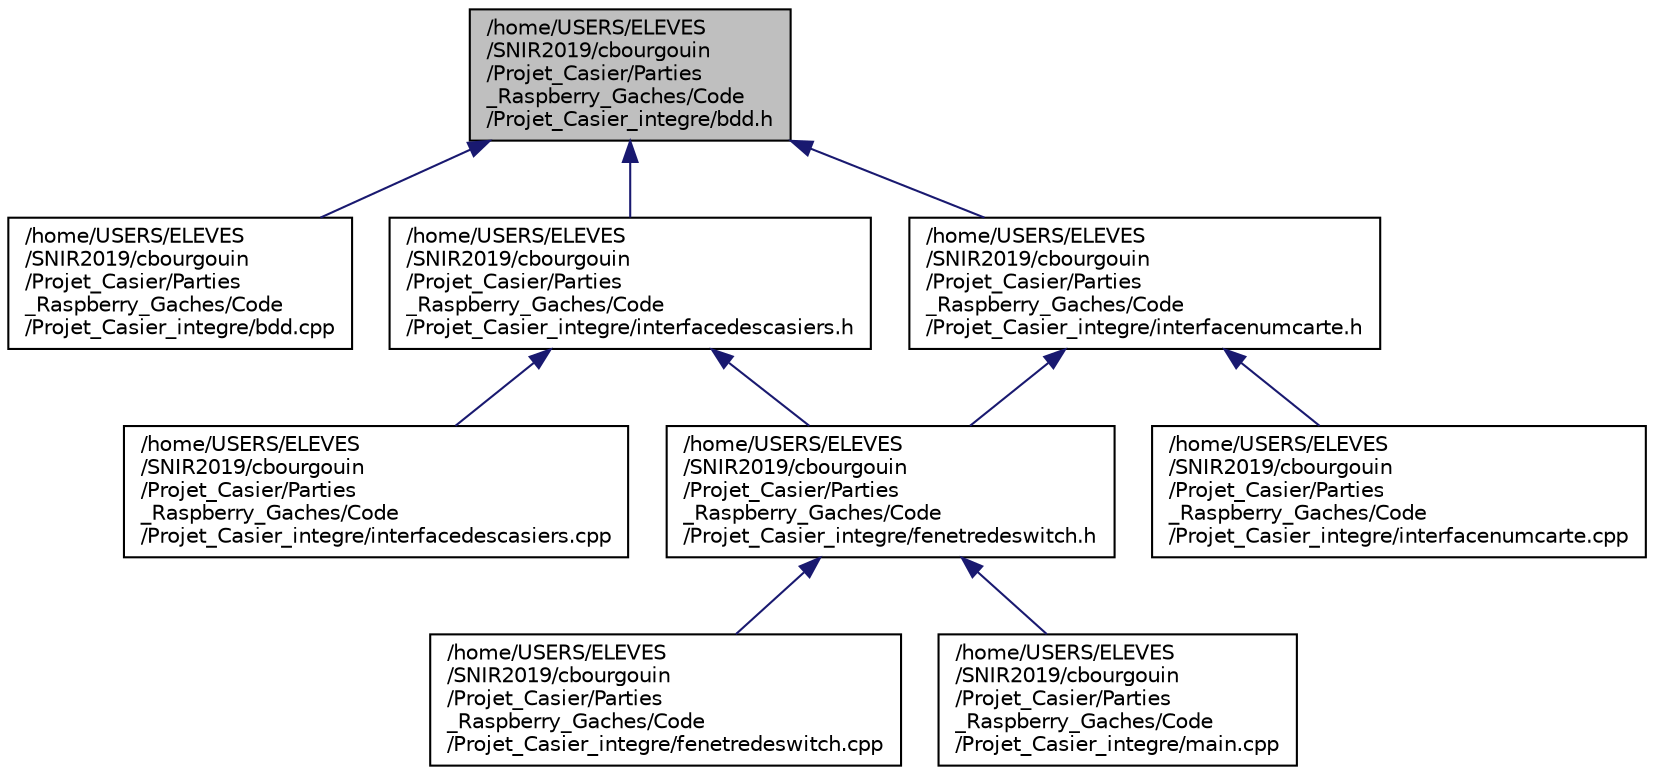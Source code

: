 digraph "/home/USERS/ELEVES/SNIR2019/cbourgouin/Projet_Casier/Parties_Raspberry_Gaches/Code/Projet_Casier_integre/bdd.h"
{
  edge [fontname="Helvetica",fontsize="10",labelfontname="Helvetica",labelfontsize="10"];
  node [fontname="Helvetica",fontsize="10",shape=record];
  Node12 [label="/home/USERS/ELEVES\l/SNIR2019/cbourgouin\l/Projet_Casier/Parties\l_Raspberry_Gaches/Code\l/Projet_Casier_integre/bdd.h",height=0.2,width=0.4,color="black", fillcolor="grey75", style="filled", fontcolor="black"];
  Node12 -> Node13 [dir="back",color="midnightblue",fontsize="10",style="solid",fontname="Helvetica"];
  Node13 [label="/home/USERS/ELEVES\l/SNIR2019/cbourgouin\l/Projet_Casier/Parties\l_Raspberry_Gaches/Code\l/Projet_Casier_integre/bdd.cpp",height=0.2,width=0.4,color="black", fillcolor="white", style="filled",URL="$bdd_8cpp.html",tooltip="Implémentation de la classe BDD. "];
  Node12 -> Node14 [dir="back",color="midnightblue",fontsize="10",style="solid",fontname="Helvetica"];
  Node14 [label="/home/USERS/ELEVES\l/SNIR2019/cbourgouin\l/Projet_Casier/Parties\l_Raspberry_Gaches/Code\l/Projet_Casier_integre/interfacedescasiers.h",height=0.2,width=0.4,color="black", fillcolor="white", style="filled",URL="$interfacedescasiers_8h.html",tooltip="Implémentation de la classe visuel InterfaceDesCasiers. "];
  Node14 -> Node15 [dir="back",color="midnightblue",fontsize="10",style="solid",fontname="Helvetica"];
  Node15 [label="/home/USERS/ELEVES\l/SNIR2019/cbourgouin\l/Projet_Casier/Parties\l_Raspberry_Gaches/Code\l/Projet_Casier_integre/fenetredeswitch.h",height=0.2,width=0.4,color="black", fillcolor="white", style="filled",URL="$fenetredeswitch_8h.html",tooltip="Déclaration de la classe visuel fenetreDeSwitch. "];
  Node15 -> Node16 [dir="back",color="midnightblue",fontsize="10",style="solid",fontname="Helvetica"];
  Node16 [label="/home/USERS/ELEVES\l/SNIR2019/cbourgouin\l/Projet_Casier/Parties\l_Raspberry_Gaches/Code\l/Projet_Casier_integre/fenetredeswitch.cpp",height=0.2,width=0.4,color="black", fillcolor="white", style="filled",URL="$fenetredeswitch_8cpp.html",tooltip="Implémentation de la classe visuel fenetreDeSwitch. "];
  Node15 -> Node17 [dir="back",color="midnightblue",fontsize="10",style="solid",fontname="Helvetica"];
  Node17 [label="/home/USERS/ELEVES\l/SNIR2019/cbourgouin\l/Projet_Casier/Parties\l_Raspberry_Gaches/Code\l/Projet_Casier_integre/main.cpp",height=0.2,width=0.4,color="black", fillcolor="white", style="filled",URL="$main_8cpp.html"];
  Node14 -> Node18 [dir="back",color="midnightblue",fontsize="10",style="solid",fontname="Helvetica"];
  Node18 [label="/home/USERS/ELEVES\l/SNIR2019/cbourgouin\l/Projet_Casier/Parties\l_Raspberry_Gaches/Code\l/Projet_Casier_integre/interfacedescasiers.cpp",height=0.2,width=0.4,color="black", fillcolor="white", style="filled",URL="$interfacedescasiers_8cpp.html"];
  Node12 -> Node19 [dir="back",color="midnightblue",fontsize="10",style="solid",fontname="Helvetica"];
  Node19 [label="/home/USERS/ELEVES\l/SNIR2019/cbourgouin\l/Projet_Casier/Parties\l_Raspberry_Gaches/Code\l/Projet_Casier_integre/interfacenumcarte.h",height=0.2,width=0.4,color="black", fillcolor="white", style="filled",URL="$interfacenumcarte_8h.html",tooltip="Déclaration de la classe visuel InterfaceNumCarte. "];
  Node19 -> Node15 [dir="back",color="midnightblue",fontsize="10",style="solid",fontname="Helvetica"];
  Node19 -> Node20 [dir="back",color="midnightblue",fontsize="10",style="solid",fontname="Helvetica"];
  Node20 [label="/home/USERS/ELEVES\l/SNIR2019/cbourgouin\l/Projet_Casier/Parties\l_Raspberry_Gaches/Code\l/Projet_Casier_integre/interfacenumcarte.cpp",height=0.2,width=0.4,color="black", fillcolor="white", style="filled",URL="$interfacenumcarte_8cpp.html"];
}
